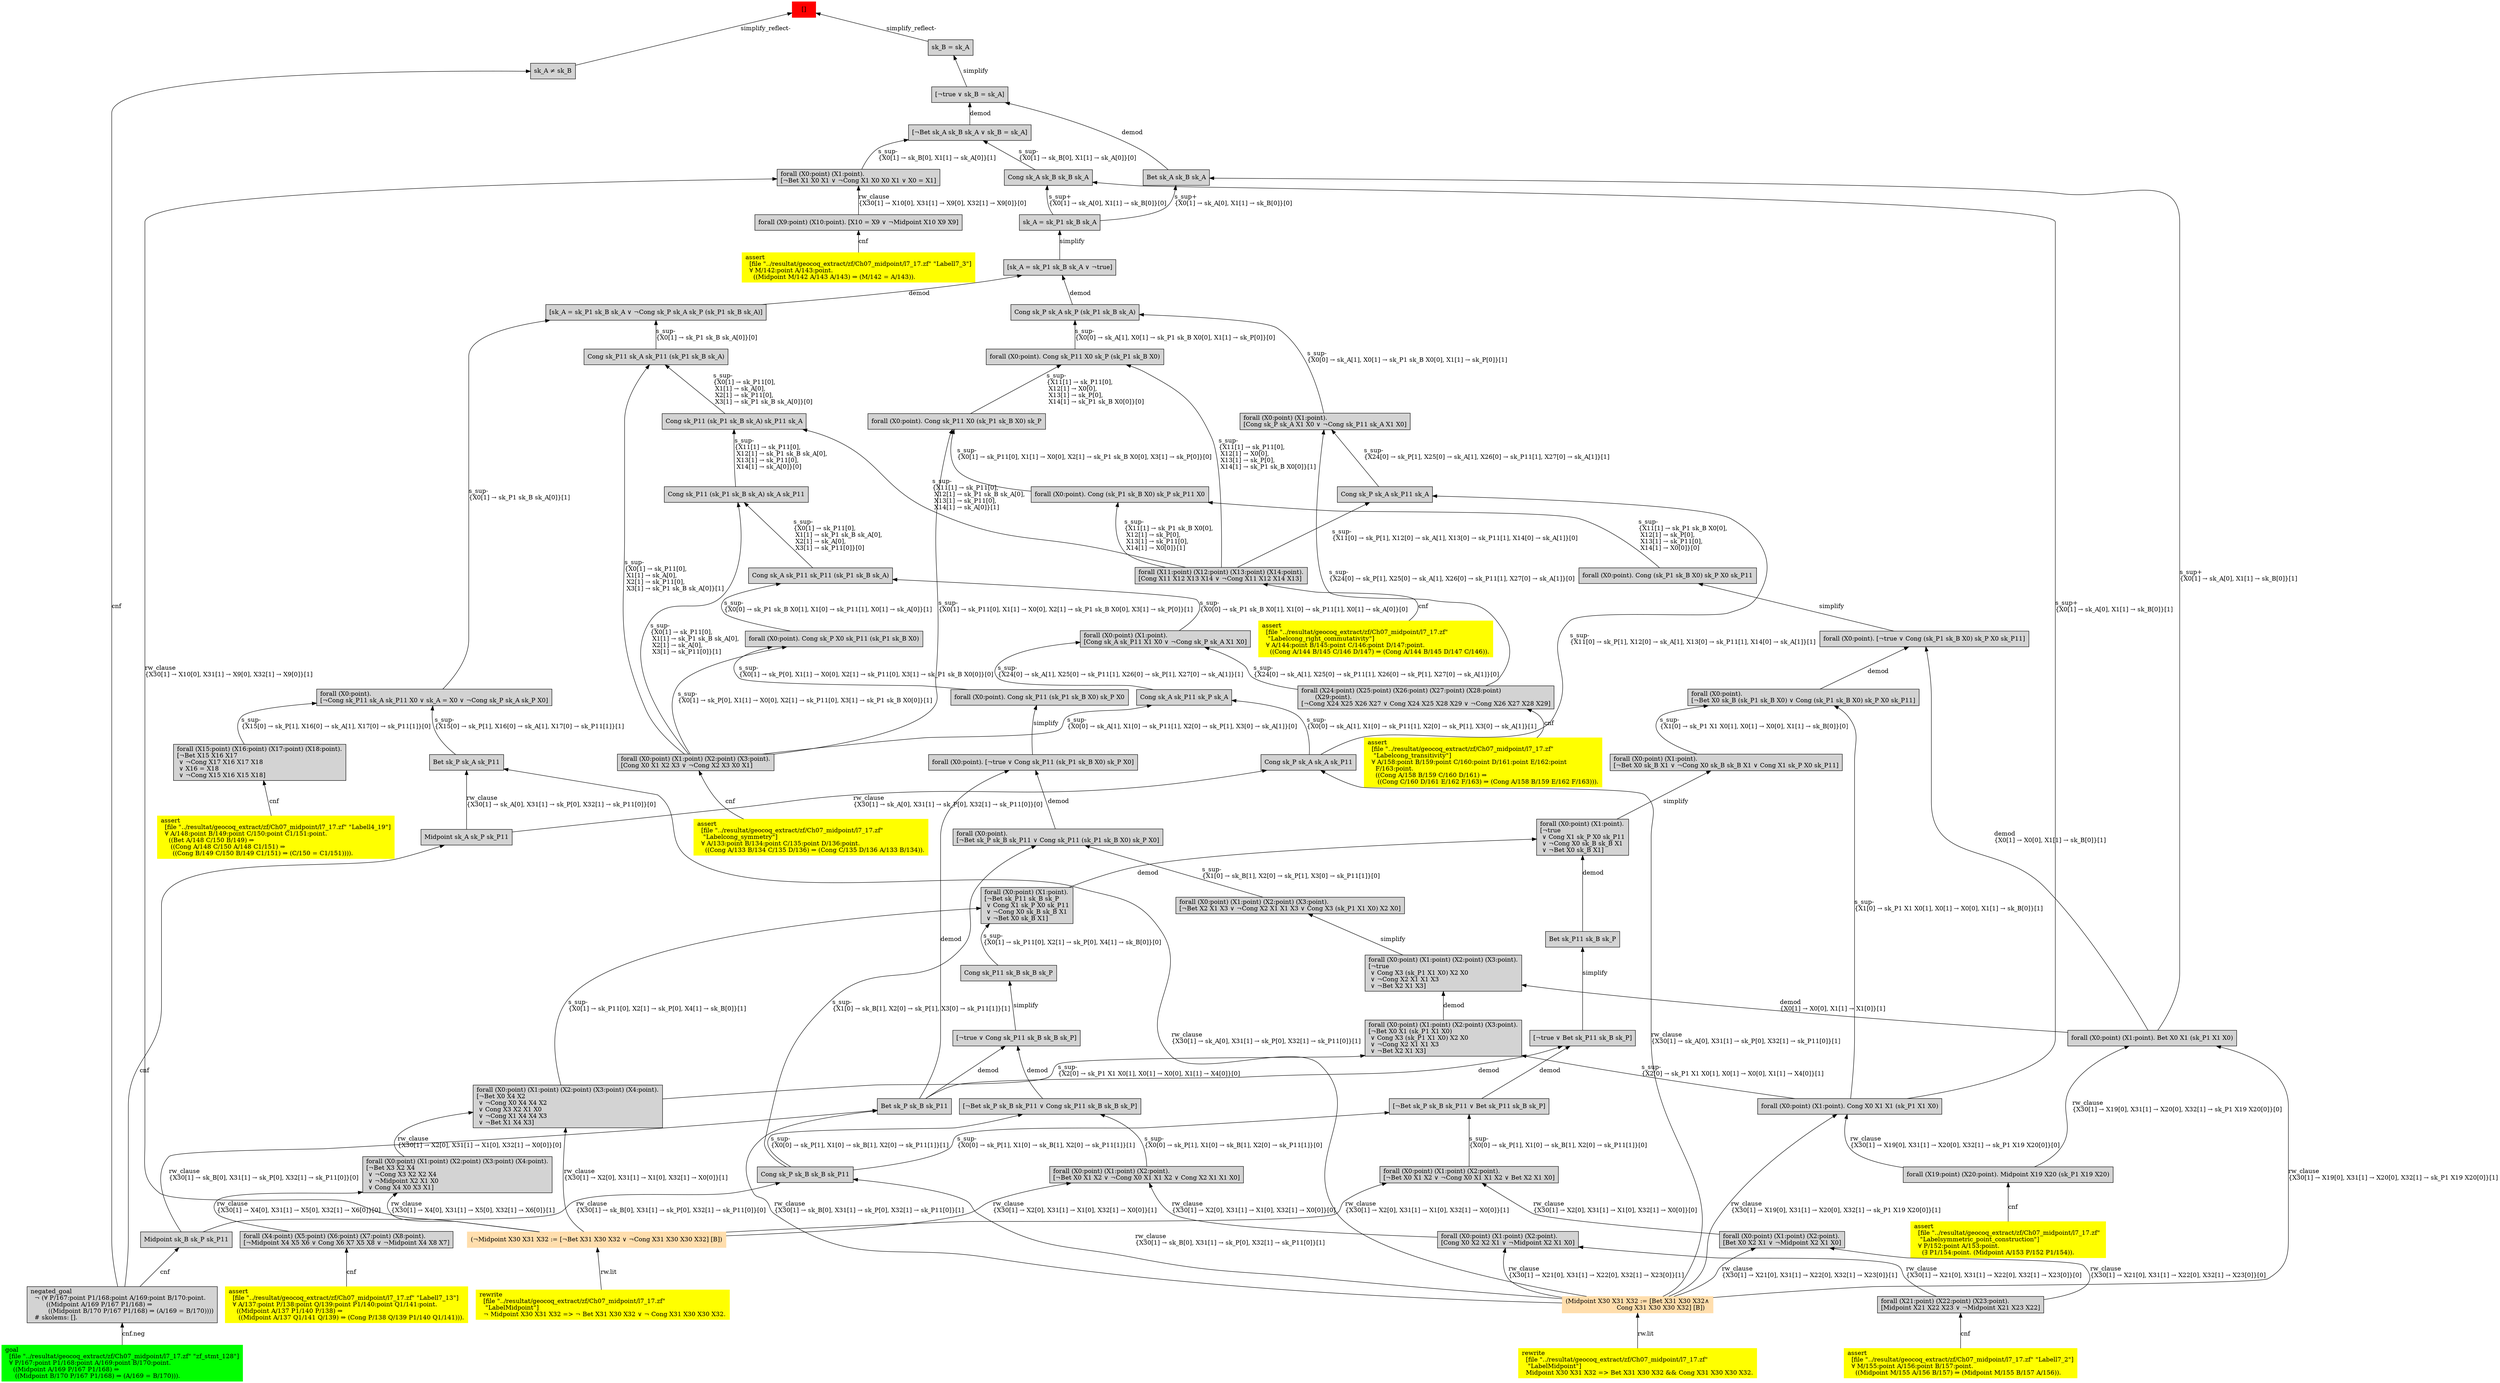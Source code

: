 digraph "unsat_graph" {
  vertex_0 [color=red, label="[]", shape=box, style=filled];
  vertex_0 -> vertex_1 [label="simplify_reflect-", dir="back"];
  vertex_1 [shape=box, label="sk_A ≠ sk_B\l", style=filled];
  vertex_1 -> vertex_2 [label="cnf", dir="back"];
  vertex_2 [shape=box, label="negated_goal\l  ¬ (∀ P/167:point P1/168:point A/169:point B/170:point.\l        ((Midpoint A/169 P/167 P1/168) ⇒\l         ((Midpoint B/170 P/167 P1/168) ⇒ (A/169 = B/170))))\l  # skolems: [].\l", style=filled];
  vertex_2 -> vertex_3 [label="cnf.neg", dir="back"];
  vertex_3 [color=green, shape=box, label="goal\l  [file \"../resultat/geocoq_extract/zf/Ch07_midpoint/l7_17.zf\" \"zf_stmt_128\"]\l  ∀ P/167:point P1/168:point A/169:point B/170:point.\l    ((Midpoint A/169 P/167 P1/168) ⇒\l     ((Midpoint B/170 P/167 P1/168) ⇒ (A/169 = B/170))).\l", style=filled];
  vertex_0 -> vertex_4 [label="simplify_reflect-", dir="back"];
  vertex_4 [shape=box, label="sk_B = sk_A\l", style=filled];
  vertex_4 -> vertex_5 [label="simplify", dir="back"];
  vertex_5 [shape=box, label="[¬true ∨ sk_B = sk_A]\l", style=filled];
  vertex_5 -> vertex_6 [label="demod", dir="back"];
  vertex_6 [shape=box, label="Bet sk_A sk_B sk_A\l", style=filled];
  vertex_6 -> vertex_7 [label="s_sup+\l\{X0[1] → sk_A[0], X1[1] → sk_B[0]\}[1]\l", dir="back"];
  vertex_7 [shape=box, label="forall (X0:point) (X1:point). Bet X0 X1 (sk_P1 X1 X0)\l", style=filled];
  vertex_7 -> vertex_8 [label="rw_clause\l\{X30[1] → X19[0], X31[1] → X20[0], X32[1] → sk_P1 X19 X20[0]\}[1]\l", dir="back"];
  vertex_8 [color=navajowhite, shape=box, label="(Midpoint X30 X31 X32 := [Bet X31 X30 X32∧\l                          Cong X31 X30 X30 X32] [B])\l", style=filled];
  vertex_8 -> vertex_9 [label="rw.lit", dir="back"];
  vertex_9 [color=yellow, shape=box, label="rewrite\l  [file \"../resultat/geocoq_extract/zf/Ch07_midpoint/l7_17.zf\" \l   \"LabelMidpoint\"]\l  Midpoint X30 X31 X32 =\> Bet X31 X30 X32 && Cong X31 X30 X30 X32.\l", style=filled];
  vertex_7 -> vertex_10 [label="rw_clause\l\{X30[1] → X19[0], X31[1] → X20[0], X32[1] → sk_P1 X19 X20[0]\}[0]\l", dir="back"];
  vertex_10 [shape=box, label="forall (X19:point) (X20:point). Midpoint X19 X20 (sk_P1 X19 X20)\l", style=filled];
  vertex_10 -> vertex_11 [label="cnf", dir="back"];
  vertex_11 [color=yellow, shape=box, label="assert\l  [file \"../resultat/geocoq_extract/zf/Ch07_midpoint/l7_17.zf\" \l   \"Labelsymmetric_point_construction\"]\l  ∀ P/152:point A/153:point.\l    (∃ P1/154:point. (Midpoint A/153 P/152 P1/154)).\l", style=filled];
  vertex_6 -> vertex_12 [label="s_sup+\l\{X0[1] → sk_A[0], X1[1] → sk_B[0]\}[0]\l", dir="back"];
  vertex_12 [shape=box, label="sk_A = sk_P1 sk_B sk_A\l", style=filled];
  vertex_12 -> vertex_13 [label="simplify", dir="back"];
  vertex_13 [shape=box, label="[sk_A = sk_P1 sk_B sk_A ∨ ¬true]\l", style=filled];
  vertex_13 -> vertex_14 [label="demod", dir="back"];
  vertex_14 [shape=box, label="Cong sk_P sk_A sk_P (sk_P1 sk_B sk_A)\l", style=filled];
  vertex_14 -> vertex_15 [label="s_sup-\l\{X0[0] → sk_A[1], X0[1] → sk_P1 sk_B X0[0], X1[1] → sk_P[0]\}[1]\l", dir="back"];
  vertex_15 [shape=box, label="forall (X0:point) (X1:point).\l[Cong sk_P sk_A X1 X0 ∨ ¬Cong sk_P11 sk_A X1 X0]\l", style=filled];
  vertex_15 -> vertex_16 [label="s_sup-\l\{X24[0] → sk_P[1], X25[0] → sk_A[1], X26[0] → sk_P11[1], X27[0] → sk_A[1]\}[0]\l", dir="back"];
  vertex_16 [shape=box, label="forall (X24:point) (X25:point) (X26:point) (X27:point) (X28:point) \l       (X29:point).\l[¬Cong X24 X25 X26 X27 ∨ Cong X24 X25 X28 X29 ∨ ¬Cong X26 X27 X28 X29]\l", style=filled];
  vertex_16 -> vertex_17 [label="cnf", dir="back"];
  vertex_17 [color=yellow, shape=box, label="assert\l  [file \"../resultat/geocoq_extract/zf/Ch07_midpoint/l7_17.zf\" \l   \"Labelcong_transitivity\"]\l  ∀ A/158:point B/159:point C/160:point D/161:point E/162:point \l    F/163:point.\l    ((Cong A/158 B/159 C/160 D/161) ⇒\l     ((Cong C/160 D/161 E/162 F/163) ⇒ (Cong A/158 B/159 E/162 F/163))).\l", style=filled];
  vertex_15 -> vertex_18 [label="s_sup-\l\{X24[0] → sk_P[1], X25[0] → sk_A[1], X26[0] → sk_P11[1], X27[0] → sk_A[1]\}[1]\l", dir="back"];
  vertex_18 [shape=box, label="Cong sk_P sk_A sk_P11 sk_A\l", style=filled];
  vertex_18 -> vertex_19 [label="s_sup-\l\{X11[0] → sk_P[1], X12[0] → sk_A[1], X13[0] → sk_P11[1], X14[0] → sk_A[1]\}[0]\l", dir="back"];
  vertex_19 [shape=box, label="forall (X11:point) (X12:point) (X13:point) (X14:point).\l[Cong X11 X12 X13 X14 ∨ ¬Cong X11 X12 X14 X13]\l", style=filled];
  vertex_19 -> vertex_20 [label="cnf", dir="back"];
  vertex_20 [color=yellow, shape=box, label="assert\l  [file \"../resultat/geocoq_extract/zf/Ch07_midpoint/l7_17.zf\" \l   \"Labelcong_right_commutativity\"]\l  ∀ A/144:point B/145:point C/146:point D/147:point.\l    ((Cong A/144 B/145 C/146 D/147) ⇒ (Cong A/144 B/145 D/147 C/146)).\l", style=filled];
  vertex_18 -> vertex_21 [label="s_sup-\l\{X11[0] → sk_P[1], X12[0] → sk_A[1], X13[0] → sk_P11[1], X14[0] → sk_A[1]\}[1]\l", dir="back"];
  vertex_21 [shape=box, label="Cong sk_P sk_A sk_A sk_P11\l", style=filled];
  vertex_21 -> vertex_8 [label="rw_clause\l\{X30[1] → sk_A[0], X31[1] → sk_P[0], X32[1] → sk_P11[0]\}[1]\l", dir="back"];
  vertex_21 -> vertex_22 [label="rw_clause\l\{X30[1] → sk_A[0], X31[1] → sk_P[0], X32[1] → sk_P11[0]\}[0]\l", dir="back"];
  vertex_22 [shape=box, label="Midpoint sk_A sk_P sk_P11\l", style=filled];
  vertex_22 -> vertex_2 [label="cnf", dir="back"];
  vertex_14 -> vertex_23 [label="s_sup-\l\{X0[0] → sk_A[1], X0[1] → sk_P1 sk_B X0[0], X1[1] → sk_P[0]\}[0]\l", dir="back"];
  vertex_23 [shape=box, label="forall (X0:point). Cong sk_P11 X0 sk_P (sk_P1 sk_B X0)\l", style=filled];
  vertex_23 -> vertex_19 [label="s_sup-\l\{X11[1] → sk_P11[0], \l X12[1] → X0[0], \l X13[1] → sk_P[0], \l X14[1] → sk_P1 sk_B X0[0]\}[1]\l", dir="back"];
  vertex_23 -> vertex_24 [label="s_sup-\l\{X11[1] → sk_P11[0], \l X12[1] → X0[0], \l X13[1] → sk_P[0], \l X14[1] → sk_P1 sk_B X0[0]\}[0]\l", dir="back"];
  vertex_24 [shape=box, label="forall (X0:point). Cong sk_P11 X0 (sk_P1 sk_B X0) sk_P\l", style=filled];
  vertex_24 -> vertex_25 [label="s_sup-\l\{X0[1] → sk_P11[0], X1[1] → X0[0], X2[1] → sk_P1 sk_B X0[0], X3[1] → sk_P[0]\}[1]\l", dir="back"];
  vertex_25 [shape=box, label="forall (X0:point) (X1:point) (X2:point) (X3:point).\l[Cong X0 X1 X2 X3 ∨ ¬Cong X2 X3 X0 X1]\l", style=filled];
  vertex_25 -> vertex_26 [label="cnf", dir="back"];
  vertex_26 [color=yellow, shape=box, label="assert\l  [file \"../resultat/geocoq_extract/zf/Ch07_midpoint/l7_17.zf\" \l   \"Labelcong_symmetry\"]\l  ∀ A/133:point B/134:point C/135:point D/136:point.\l    ((Cong A/133 B/134 C/135 D/136) ⇒ (Cong C/135 D/136 A/133 B/134)).\l", style=filled];
  vertex_24 -> vertex_27 [label="s_sup-\l\{X0[1] → sk_P11[0], X1[1] → X0[0], X2[1] → sk_P1 sk_B X0[0], X3[1] → sk_P[0]\}[0]\l", dir="back"];
  vertex_27 [shape=box, label="forall (X0:point). Cong (sk_P1 sk_B X0) sk_P sk_P11 X0\l", style=filled];
  vertex_27 -> vertex_19 [label="s_sup-\l\{X11[1] → sk_P1 sk_B X0[0], \l X12[1] → sk_P[0], \l X13[1] → sk_P11[0], \l X14[1] → X0[0]\}[1]\l", dir="back"];
  vertex_27 -> vertex_28 [label="s_sup-\l\{X11[1] → sk_P1 sk_B X0[0], \l X12[1] → sk_P[0], \l X13[1] → sk_P11[0], \l X14[1] → X0[0]\}[0]\l", dir="back"];
  vertex_28 [shape=box, label="forall (X0:point). Cong (sk_P1 sk_B X0) sk_P X0 sk_P11\l", style=filled];
  vertex_28 -> vertex_29 [label="simplify", dir="back"];
  vertex_29 [shape=box, label="forall (X0:point). [¬true ∨ Cong (sk_P1 sk_B X0) sk_P X0 sk_P11]\l", style=filled];
  vertex_29 -> vertex_7 [label="demod\l\{X0[1] → X0[0], X1[1] → sk_B[0]\}[1]\l", dir="back"];
  vertex_29 -> vertex_30 [label="demod", dir="back"];
  vertex_30 [shape=box, label="forall (X0:point).\l[¬Bet X0 sk_B (sk_P1 sk_B X0) ∨ Cong (sk_P1 sk_B X0) sk_P X0 sk_P11]\l", style=filled];
  vertex_30 -> vertex_31 [label="s_sup-\l\{X1[0] → sk_P1 X1 X0[1], X0[1] → X0[0], X1[1] → sk_B[0]\}[0]\l", dir="back"];
  vertex_31 [shape=box, label="forall (X0:point) (X1:point).\l[¬Bet X0 sk_B X1 ∨ ¬Cong X0 sk_B sk_B X1 ∨ Cong X1 sk_P X0 sk_P11]\l", style=filled];
  vertex_31 -> vertex_32 [label="simplify", dir="back"];
  vertex_32 [shape=box, label="forall (X0:point) (X1:point).\l[¬true\l ∨ Cong X1 sk_P X0 sk_P11\l ∨ ¬Cong X0 sk_B sk_B X1\l ∨ ¬Bet X0 sk_B X1]\l", style=filled];
  vertex_32 -> vertex_33 [label="demod", dir="back"];
  vertex_33 [shape=box, label="Bet sk_P11 sk_B sk_P\l", style=filled];
  vertex_33 -> vertex_34 [label="simplify", dir="back"];
  vertex_34 [shape=box, label="[¬true ∨ Bet sk_P11 sk_B sk_P]\l", style=filled];
  vertex_34 -> vertex_35 [label="demod", dir="back"];
  vertex_35 [shape=box, label="Bet sk_P sk_B sk_P11\l", style=filled];
  vertex_35 -> vertex_8 [label="rw_clause\l\{X30[1] → sk_B[0], X31[1] → sk_P[0], X32[1] → sk_P11[0]\}[1]\l", dir="back"];
  vertex_35 -> vertex_36 [label="rw_clause\l\{X30[1] → sk_B[0], X31[1] → sk_P[0], X32[1] → sk_P11[0]\}[0]\l", dir="back"];
  vertex_36 [shape=box, label="Midpoint sk_B sk_P sk_P11\l", style=filled];
  vertex_36 -> vertex_2 [label="cnf", dir="back"];
  vertex_34 -> vertex_37 [label="demod", dir="back"];
  vertex_37 [shape=box, label="[¬Bet sk_P sk_B sk_P11 ∨ Bet sk_P11 sk_B sk_P]\l", style=filled];
  vertex_37 -> vertex_38 [label="s_sup-\l\{X0[0] → sk_P[1], X1[0] → sk_B[1], X2[0] → sk_P11[1]\}[0]\l", dir="back"];
  vertex_38 [shape=box, label="forall (X0:point) (X1:point) (X2:point).\l[¬Bet X0 X1 X2 ∨ ¬Cong X0 X1 X1 X2 ∨ Bet X2 X1 X0]\l", style=filled];
  vertex_38 -> vertex_39 [label="rw_clause\l\{X30[1] → X2[0], X31[1] → X1[0], X32[1] → X0[0]\}[1]\l", dir="back"];
  vertex_39 [color=navajowhite, shape=box, label="(¬Midpoint X30 X31 X32 := [¬Bet X31 X30 X32 ∨ ¬Cong X31 X30 X30 X32] [B])\l", style=filled];
  vertex_39 -> vertex_40 [label="rw.lit", dir="back"];
  vertex_40 [color=yellow, shape=box, label="rewrite\l  [file \"../resultat/geocoq_extract/zf/Ch07_midpoint/l7_17.zf\" \l   \"LabelMidpoint\"]\l  ¬ Midpoint X30 X31 X32 =\> ¬ Bet X31 X30 X32 ∨ ¬ Cong X31 X30 X30 X32.\l", style=filled];
  vertex_38 -> vertex_41 [label="rw_clause\l\{X30[1] → X2[0], X31[1] → X1[0], X32[1] → X0[0]\}[0]\l", dir="back"];
  vertex_41 [shape=box, label="forall (X0:point) (X1:point) (X2:point).\l[Bet X0 X2 X1 ∨ ¬Midpoint X2 X1 X0]\l", style=filled];
  vertex_41 -> vertex_8 [label="rw_clause\l\{X30[1] → X21[0], X31[1] → X22[0], X32[1] → X23[0]\}[1]\l", dir="back"];
  vertex_41 -> vertex_42 [label="rw_clause\l\{X30[1] → X21[0], X31[1] → X22[0], X32[1] → X23[0]\}[0]\l", dir="back"];
  vertex_42 [shape=box, label="forall (X21:point) (X22:point) (X23:point).\l[Midpoint X21 X22 X23 ∨ ¬Midpoint X21 X23 X22]\l", style=filled];
  vertex_42 -> vertex_43 [label="cnf", dir="back"];
  vertex_43 [color=yellow, shape=box, label="assert\l  [file \"../resultat/geocoq_extract/zf/Ch07_midpoint/l7_17.zf\" \"Labell7_2\"]\l  ∀ M/155:point A/156:point B/157:point.\l    ((Midpoint M/155 A/156 B/157) ⇒ (Midpoint M/155 B/157 A/156)).\l", style=filled];
  vertex_37 -> vertex_44 [label="s_sup-\l\{X0[0] → sk_P[1], X1[0] → sk_B[1], X2[0] → sk_P11[1]\}[1]\l", dir="back"];
  vertex_44 [shape=box, label="Cong sk_P sk_B sk_B sk_P11\l", style=filled];
  vertex_44 -> vertex_8 [label="rw_clause\l\{X30[1] → sk_B[0], X31[1] → sk_P[0], X32[1] → sk_P11[0]\}[1]\l", dir="back"];
  vertex_44 -> vertex_36 [label="rw_clause\l\{X30[1] → sk_B[0], X31[1] → sk_P[0], X32[1] → sk_P11[0]\}[0]\l", dir="back"];
  vertex_32 -> vertex_45 [label="demod", dir="back"];
  vertex_45 [shape=box, label="forall (X0:point) (X1:point).\l[¬Bet sk_P11 sk_B sk_P\l ∨ Cong X1 sk_P X0 sk_P11\l ∨ ¬Cong X0 sk_B sk_B X1\l ∨ ¬Bet X0 sk_B X1]\l", style=filled];
  vertex_45 -> vertex_46 [label="s_sup-\l\{X0[1] → sk_P11[0], X2[1] → sk_P[0], X4[1] → sk_B[0]\}[1]\l", dir="back"];
  vertex_46 [shape=box, label="forall (X0:point) (X1:point) (X2:point) (X3:point) (X4:point).\l[¬Bet X0 X4 X2\l ∨ ¬Cong X0 X4 X4 X2\l ∨ Cong X3 X2 X1 X0\l ∨ ¬Cong X1 X4 X4 X3\l ∨ ¬Bet X1 X4 X3]\l", style=filled];
  vertex_46 -> vertex_39 [label="rw_clause\l\{X30[1] → X2[0], X31[1] → X1[0], X32[1] → X0[0]\}[1]\l", dir="back"];
  vertex_46 -> vertex_47 [label="rw_clause\l\{X30[1] → X2[0], X31[1] → X1[0], X32[1] → X0[0]\}[0]\l", dir="back"];
  vertex_47 [shape=box, label="forall (X0:point) (X1:point) (X2:point) (X3:point) (X4:point).\l[¬Bet X3 X2 X4\l ∨ ¬Cong X3 X2 X2 X4\l ∨ ¬Midpoint X2 X1 X0\l ∨ Cong X4 X0 X3 X1]\l", style=filled];
  vertex_47 -> vertex_39 [label="rw_clause\l\{X30[1] → X4[0], X31[1] → X5[0], X32[1] → X6[0]\}[1]\l", dir="back"];
  vertex_47 -> vertex_48 [label="rw_clause\l\{X30[1] → X4[0], X31[1] → X5[0], X32[1] → X6[0]\}[0]\l", dir="back"];
  vertex_48 [shape=box, label="forall (X4:point) (X5:point) (X6:point) (X7:point) (X8:point).\l[¬Midpoint X4 X5 X6 ∨ Cong X6 X7 X5 X8 ∨ ¬Midpoint X4 X8 X7]\l", style=filled];
  vertex_48 -> vertex_49 [label="cnf", dir="back"];
  vertex_49 [color=yellow, shape=box, label="assert\l  [file \"../resultat/geocoq_extract/zf/Ch07_midpoint/l7_17.zf\" \"Labell7_13\"]\l  ∀ A/137:point P/138:point Q/139:point P1/140:point Q1/141:point.\l    ((Midpoint A/137 P1/140 P/138) ⇒\l     ((Midpoint A/137 Q1/141 Q/139) ⇒ (Cong P/138 Q/139 P1/140 Q1/141))).\l", style=filled];
  vertex_45 -> vertex_50 [label="s_sup-\l\{X0[1] → sk_P11[0], X2[1] → sk_P[0], X4[1] → sk_B[0]\}[0]\l", dir="back"];
  vertex_50 [shape=box, label="Cong sk_P11 sk_B sk_B sk_P\l", style=filled];
  vertex_50 -> vertex_51 [label="simplify", dir="back"];
  vertex_51 [shape=box, label="[¬true ∨ Cong sk_P11 sk_B sk_B sk_P]\l", style=filled];
  vertex_51 -> vertex_35 [label="demod", dir="back"];
  vertex_51 -> vertex_52 [label="demod", dir="back"];
  vertex_52 [shape=box, label="[¬Bet sk_P sk_B sk_P11 ∨ Cong sk_P11 sk_B sk_B sk_P]\l", style=filled];
  vertex_52 -> vertex_53 [label="s_sup-\l\{X0[0] → sk_P[1], X1[0] → sk_B[1], X2[0] → sk_P11[1]\}[0]\l", dir="back"];
  vertex_53 [shape=box, label="forall (X0:point) (X1:point) (X2:point).\l[¬Bet X0 X1 X2 ∨ ¬Cong X0 X1 X1 X2 ∨ Cong X2 X1 X1 X0]\l", style=filled];
  vertex_53 -> vertex_39 [label="rw_clause\l\{X30[1] → X2[0], X31[1] → X1[0], X32[1] → X0[0]\}[1]\l", dir="back"];
  vertex_53 -> vertex_54 [label="rw_clause\l\{X30[1] → X2[0], X31[1] → X1[0], X32[1] → X0[0]\}[0]\l", dir="back"];
  vertex_54 [shape=box, label="forall (X0:point) (X1:point) (X2:point).\l[Cong X0 X2 X2 X1 ∨ ¬Midpoint X2 X1 X0]\l", style=filled];
  vertex_54 -> vertex_8 [label="rw_clause\l\{X30[1] → X21[0], X31[1] → X22[0], X32[1] → X23[0]\}[1]\l", dir="back"];
  vertex_54 -> vertex_42 [label="rw_clause\l\{X30[1] → X21[0], X31[1] → X22[0], X32[1] → X23[0]\}[0]\l", dir="back"];
  vertex_52 -> vertex_44 [label="s_sup-\l\{X0[0] → sk_P[1], X1[0] → sk_B[1], X2[0] → sk_P11[1]\}[1]\l", dir="back"];
  vertex_30 -> vertex_55 [label="s_sup-\l\{X1[0] → sk_P1 X1 X0[1], X0[1] → X0[0], X1[1] → sk_B[0]\}[1]\l", dir="back"];
  vertex_55 [shape=box, label="forall (X0:point) (X1:point). Cong X0 X1 X1 (sk_P1 X1 X0)\l", style=filled];
  vertex_55 -> vertex_8 [label="rw_clause\l\{X30[1] → X19[0], X31[1] → X20[0], X32[1] → sk_P1 X19 X20[0]\}[1]\l", dir="back"];
  vertex_55 -> vertex_10 [label="rw_clause\l\{X30[1] → X19[0], X31[1] → X20[0], X32[1] → sk_P1 X19 X20[0]\}[0]\l", dir="back"];
  vertex_13 -> vertex_56 [label="demod", dir="back"];
  vertex_56 [shape=box, label="[sk_A = sk_P1 sk_B sk_A ∨ ¬Cong sk_P sk_A sk_P (sk_P1 sk_B sk_A)]\l", style=filled];
  vertex_56 -> vertex_57 [label="s_sup-\l\{X0[1] → sk_P1 sk_B sk_A[0]\}[1]\l", dir="back"];
  vertex_57 [shape=box, label="forall (X0:point).\l[¬Cong sk_P11 sk_A sk_P11 X0 ∨ sk_A = X0 ∨ ¬Cong sk_P sk_A sk_P X0]\l", style=filled];
  vertex_57 -> vertex_58 [label="s_sup-\l\{X15[0] → sk_P[1], X16[0] → sk_A[1], X17[0] → sk_P11[1]\}[0]\l", dir="back"];
  vertex_58 [shape=box, label="forall (X15:point) (X16:point) (X17:point) (X18:point).\l[¬Bet X15 X16 X17\l ∨ ¬Cong X17 X16 X17 X18\l ∨ X16 = X18\l ∨ ¬Cong X15 X16 X15 X18]\l", style=filled];
  vertex_58 -> vertex_59 [label="cnf", dir="back"];
  vertex_59 [color=yellow, shape=box, label="assert\l  [file \"../resultat/geocoq_extract/zf/Ch07_midpoint/l7_17.zf\" \"Labell4_19\"]\l  ∀ A/148:point B/149:point C/150:point C1/151:point.\l    ((Bet A/148 C/150 B/149) ⇒\l     ((Cong A/148 C/150 A/148 C1/151) ⇒\l      ((Cong B/149 C/150 B/149 C1/151) ⇒ (C/150 = C1/151)))).\l", style=filled];
  vertex_57 -> vertex_60 [label="s_sup-\l\{X15[0] → sk_P[1], X16[0] → sk_A[1], X17[0] → sk_P11[1]\}[1]\l", dir="back"];
  vertex_60 [shape=box, label="Bet sk_P sk_A sk_P11\l", style=filled];
  vertex_60 -> vertex_8 [label="rw_clause\l\{X30[1] → sk_A[0], X31[1] → sk_P[0], X32[1] → sk_P11[0]\}[1]\l", dir="back"];
  vertex_60 -> vertex_22 [label="rw_clause\l\{X30[1] → sk_A[0], X31[1] → sk_P[0], X32[1] → sk_P11[0]\}[0]\l", dir="back"];
  vertex_56 -> vertex_61 [label="s_sup-\l\{X0[1] → sk_P1 sk_B sk_A[0]\}[0]\l", dir="back"];
  vertex_61 [shape=box, label="Cong sk_P11 sk_A sk_P11 (sk_P1 sk_B sk_A)\l", style=filled];
  vertex_61 -> vertex_25 [label="s_sup-\l\{X0[1] → sk_P11[0], \l X1[1] → sk_A[0], \l X2[1] → sk_P11[0], \l X3[1] → sk_P1 sk_B sk_A[0]\}[1]\l", dir="back"];
  vertex_61 -> vertex_62 [label="s_sup-\l\{X0[1] → sk_P11[0], \l X1[1] → sk_A[0], \l X2[1] → sk_P11[0], \l X3[1] → sk_P1 sk_B sk_A[0]\}[0]\l", dir="back"];
  vertex_62 [shape=box, label="Cong sk_P11 (sk_P1 sk_B sk_A) sk_P11 sk_A\l", style=filled];
  vertex_62 -> vertex_19 [label="s_sup-\l\{X11[1] → sk_P11[0], \l X12[1] → sk_P1 sk_B sk_A[0], \l X13[1] → sk_P11[0], \l X14[1] → sk_A[0]\}[1]\l", dir="back"];
  vertex_62 -> vertex_63 [label="s_sup-\l\{X11[1] → sk_P11[0], \l X12[1] → sk_P1 sk_B sk_A[0], \l X13[1] → sk_P11[0], \l X14[1] → sk_A[0]\}[0]\l", dir="back"];
  vertex_63 [shape=box, label="Cong sk_P11 (sk_P1 sk_B sk_A) sk_A sk_P11\l", style=filled];
  vertex_63 -> vertex_25 [label="s_sup-\l\{X0[1] → sk_P11[0], \l X1[1] → sk_P1 sk_B sk_A[0], \l X2[1] → sk_A[0], \l X3[1] → sk_P11[0]\}[1]\l", dir="back"];
  vertex_63 -> vertex_64 [label="s_sup-\l\{X0[1] → sk_P11[0], \l X1[1] → sk_P1 sk_B sk_A[0], \l X2[1] → sk_A[0], \l X3[1] → sk_P11[0]\}[0]\l", dir="back"];
  vertex_64 [shape=box, label="Cong sk_A sk_P11 sk_P11 (sk_P1 sk_B sk_A)\l", style=filled];
  vertex_64 -> vertex_65 [label="s_sup-\l\{X0[0] → sk_P1 sk_B X0[1], X1[0] → sk_P11[1], X0[1] → sk_A[0]\}[0]\l", dir="back"];
  vertex_65 [shape=box, label="forall (X0:point) (X1:point).\l[Cong sk_A sk_P11 X1 X0 ∨ ¬Cong sk_P sk_A X1 X0]\l", style=filled];
  vertex_65 -> vertex_16 [label="s_sup-\l\{X24[0] → sk_A[1], X25[0] → sk_P11[1], X26[0] → sk_P[1], X27[0] → sk_A[1]\}[0]\l", dir="back"];
  vertex_65 -> vertex_66 [label="s_sup-\l\{X24[0] → sk_A[1], X25[0] → sk_P11[1], X26[0] → sk_P[1], X27[0] → sk_A[1]\}[1]\l", dir="back"];
  vertex_66 [shape=box, label="Cong sk_A sk_P11 sk_P sk_A\l", style=filled];
  vertex_66 -> vertex_25 [label="s_sup-\l\{X0[0] → sk_A[1], X1[0] → sk_P11[1], X2[0] → sk_P[1], X3[0] → sk_A[1]\}[0]\l", dir="back"];
  vertex_66 -> vertex_21 [label="s_sup-\l\{X0[0] → sk_A[1], X1[0] → sk_P11[1], X2[0] → sk_P[1], X3[0] → sk_A[1]\}[1]\l", dir="back"];
  vertex_64 -> vertex_67 [label="s_sup-\l\{X0[0] → sk_P1 sk_B X0[1], X1[0] → sk_P11[1], X0[1] → sk_A[0]\}[1]\l", dir="back"];
  vertex_67 [shape=box, label="forall (X0:point). Cong sk_P X0 sk_P11 (sk_P1 sk_B X0)\l", style=filled];
  vertex_67 -> vertex_25 [label="s_sup-\l\{X0[1] → sk_P[0], X1[1] → X0[0], X2[1] → sk_P11[0], X3[1] → sk_P1 sk_B X0[0]\}[1]\l", dir="back"];
  vertex_67 -> vertex_68 [label="s_sup-\l\{X0[1] → sk_P[0], X1[1] → X0[0], X2[1] → sk_P11[0], X3[1] → sk_P1 sk_B X0[0]\}[0]\l", dir="back"];
  vertex_68 [shape=box, label="forall (X0:point). Cong sk_P11 (sk_P1 sk_B X0) sk_P X0\l", style=filled];
  vertex_68 -> vertex_69 [label="simplify", dir="back"];
  vertex_69 [shape=box, label="forall (X0:point). [¬true ∨ Cong sk_P11 (sk_P1 sk_B X0) sk_P X0]\l", style=filled];
  vertex_69 -> vertex_35 [label="demod", dir="back"];
  vertex_69 -> vertex_70 [label="demod", dir="back"];
  vertex_70 [shape=box, label="forall (X0:point).\l[¬Bet sk_P sk_B sk_P11 ∨ Cong sk_P11 (sk_P1 sk_B X0) sk_P X0]\l", style=filled];
  vertex_70 -> vertex_71 [label="s_sup-\l\{X1[0] → sk_B[1], X2[0] → sk_P[1], X3[0] → sk_P11[1]\}[0]\l", dir="back"];
  vertex_71 [shape=box, label="forall (X0:point) (X1:point) (X2:point) (X3:point).\l[¬Bet X2 X1 X3 ∨ ¬Cong X2 X1 X1 X3 ∨ Cong X3 (sk_P1 X1 X0) X2 X0]\l", style=filled];
  vertex_71 -> vertex_72 [label="simplify", dir="back"];
  vertex_72 [shape=box, label="forall (X0:point) (X1:point) (X2:point) (X3:point).\l[¬true\l ∨ Cong X3 (sk_P1 X1 X0) X2 X0\l ∨ ¬Cong X2 X1 X1 X3\l ∨ ¬Bet X2 X1 X3]\l", style=filled];
  vertex_72 -> vertex_7 [label="demod\l\{X0[1] → X0[0], X1[1] → X1[0]\}[1]\l", dir="back"];
  vertex_72 -> vertex_73 [label="demod", dir="back"];
  vertex_73 [shape=box, label="forall (X0:point) (X1:point) (X2:point) (X3:point).\l[¬Bet X0 X1 (sk_P1 X1 X0)\l ∨ Cong X3 (sk_P1 X1 X0) X2 X0\l ∨ ¬Cong X2 X1 X1 X3\l ∨ ¬Bet X2 X1 X3]\l", style=filled];
  vertex_73 -> vertex_46 [label="s_sup-\l\{X2[0] → sk_P1 X1 X0[1], X0[1] → X0[0], X1[1] → X4[0]\}[0]\l", dir="back"];
  vertex_73 -> vertex_55 [label="s_sup-\l\{X2[0] → sk_P1 X1 X0[1], X0[1] → X0[0], X1[1] → X4[0]\}[1]\l", dir="back"];
  vertex_70 -> vertex_44 [label="s_sup-\l\{X1[0] → sk_B[1], X2[0] → sk_P[1], X3[0] → sk_P11[1]\}[1]\l", dir="back"];
  vertex_5 -> vertex_74 [label="demod", dir="back"];
  vertex_74 [shape=box, label="[¬Bet sk_A sk_B sk_A ∨ sk_B = sk_A]\l", style=filled];
  vertex_74 -> vertex_75 [label="s_sup-\l\{X0[1] → sk_B[0], X1[1] → sk_A[0]\}[1]\l", dir="back"];
  vertex_75 [shape=box, label="forall (X0:point) (X1:point).\l[¬Bet X1 X0 X1 ∨ ¬Cong X1 X0 X0 X1 ∨ X0 = X1]\l", style=filled];
  vertex_75 -> vertex_39 [label="rw_clause\l\{X30[1] → X10[0], X31[1] → X9[0], X32[1] → X9[0]\}[1]\l", dir="back"];
  vertex_75 -> vertex_76 [label="rw_clause\l\{X30[1] → X10[0], X31[1] → X9[0], X32[1] → X9[0]\}[0]\l", dir="back"];
  vertex_76 [shape=box, label="forall (X9:point) (X10:point). [X10 = X9 ∨ ¬Midpoint X10 X9 X9]\l", style=filled];
  vertex_76 -> vertex_77 [label="cnf", dir="back"];
  vertex_77 [color=yellow, shape=box, label="assert\l  [file \"../resultat/geocoq_extract/zf/Ch07_midpoint/l7_17.zf\" \"Labell7_3\"]\l  ∀ M/142:point A/143:point.\l    ((Midpoint M/142 A/143 A/143) ⇒ (M/142 = A/143)).\l", style=filled];
  vertex_74 -> vertex_78 [label="s_sup-\l\{X0[1] → sk_B[0], X1[1] → sk_A[0]\}[0]\l", dir="back"];
  vertex_78 [shape=box, label="Cong sk_A sk_B sk_B sk_A\l", style=filled];
  vertex_78 -> vertex_55 [label="s_sup+\l\{X0[1] → sk_A[0], X1[1] → sk_B[0]\}[1]\l", dir="back"];
  vertex_78 -> vertex_12 [label="s_sup+\l\{X0[1] → sk_A[0], X1[1] → sk_B[0]\}[0]\l", dir="back"];
  }


